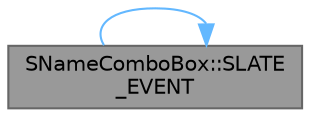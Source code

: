 digraph "SNameComboBox::SLATE_EVENT"
{
 // INTERACTIVE_SVG=YES
 // LATEX_PDF_SIZE
  bgcolor="transparent";
  edge [fontname=Helvetica,fontsize=10,labelfontname=Helvetica,labelfontsize=10];
  node [fontname=Helvetica,fontsize=10,shape=box,height=0.2,width=0.4];
  rankdir="LR";
  Node1 [id="Node000001",label="SNameComboBox::SLATE\l_EVENT",height=0.2,width=0.4,color="gray40", fillcolor="grey60", style="filled", fontcolor="black",tooltip="Called when the combo box is opened."];
  Node1 -> Node1 [id="edge1_Node000001_Node000001",color="steelblue1",style="solid",tooltip=" "];
}
